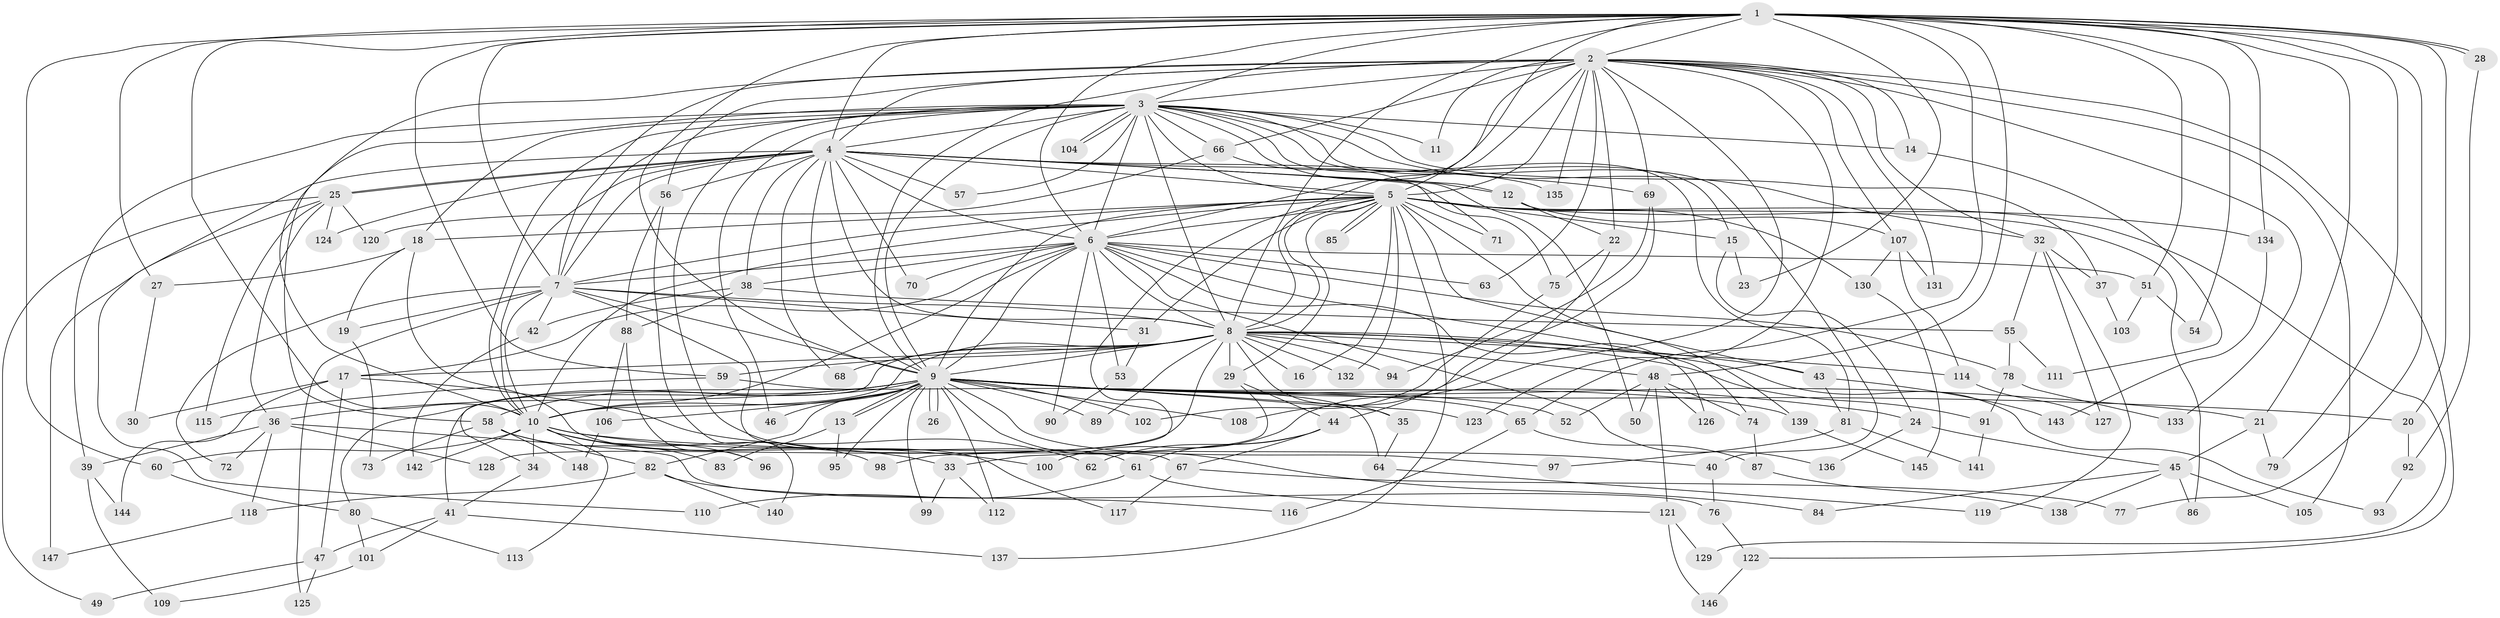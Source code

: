 // Generated by graph-tools (version 1.1) at 2025/44/03/09/25 04:44:55]
// undirected, 148 vertices, 321 edges
graph export_dot {
graph [start="1"]
  node [color=gray90,style=filled];
  1;
  2;
  3;
  4;
  5;
  6;
  7;
  8;
  9;
  10;
  11;
  12;
  13;
  14;
  15;
  16;
  17;
  18;
  19;
  20;
  21;
  22;
  23;
  24;
  25;
  26;
  27;
  28;
  29;
  30;
  31;
  32;
  33;
  34;
  35;
  36;
  37;
  38;
  39;
  40;
  41;
  42;
  43;
  44;
  45;
  46;
  47;
  48;
  49;
  50;
  51;
  52;
  53;
  54;
  55;
  56;
  57;
  58;
  59;
  60;
  61;
  62;
  63;
  64;
  65;
  66;
  67;
  68;
  69;
  70;
  71;
  72;
  73;
  74;
  75;
  76;
  77;
  78;
  79;
  80;
  81;
  82;
  83;
  84;
  85;
  86;
  87;
  88;
  89;
  90;
  91;
  92;
  93;
  94;
  95;
  96;
  97;
  98;
  99;
  100;
  101;
  102;
  103;
  104;
  105;
  106;
  107;
  108;
  109;
  110;
  111;
  112;
  113;
  114;
  115;
  116;
  117;
  118;
  119;
  120;
  121;
  122;
  123;
  124;
  125;
  126;
  127;
  128;
  129;
  130;
  131;
  132;
  133;
  134;
  135;
  136;
  137;
  138;
  139;
  140;
  141;
  142;
  143;
  144;
  145;
  146;
  147;
  148;
  1 -- 2;
  1 -- 3;
  1 -- 4;
  1 -- 5;
  1 -- 6;
  1 -- 7;
  1 -- 8;
  1 -- 9;
  1 -- 10;
  1 -- 20;
  1 -- 21;
  1 -- 23;
  1 -- 27;
  1 -- 28;
  1 -- 28;
  1 -- 48;
  1 -- 51;
  1 -- 54;
  1 -- 59;
  1 -- 60;
  1 -- 65;
  1 -- 77;
  1 -- 79;
  1 -- 134;
  2 -- 3;
  2 -- 4;
  2 -- 5;
  2 -- 6;
  2 -- 7;
  2 -- 8;
  2 -- 9;
  2 -- 10;
  2 -- 11;
  2 -- 14;
  2 -- 22;
  2 -- 32;
  2 -- 56;
  2 -- 63;
  2 -- 66;
  2 -- 69;
  2 -- 100;
  2 -- 105;
  2 -- 107;
  2 -- 122;
  2 -- 123;
  2 -- 131;
  2 -- 133;
  2 -- 135;
  3 -- 4;
  3 -- 5;
  3 -- 6;
  3 -- 7;
  3 -- 8;
  3 -- 9;
  3 -- 10;
  3 -- 11;
  3 -- 12;
  3 -- 14;
  3 -- 15;
  3 -- 18;
  3 -- 32;
  3 -- 37;
  3 -- 39;
  3 -- 40;
  3 -- 46;
  3 -- 57;
  3 -- 58;
  3 -- 61;
  3 -- 66;
  3 -- 81;
  3 -- 104;
  3 -- 104;
  4 -- 5;
  4 -- 6;
  4 -- 7;
  4 -- 8;
  4 -- 9;
  4 -- 10;
  4 -- 12;
  4 -- 25;
  4 -- 25;
  4 -- 38;
  4 -- 50;
  4 -- 56;
  4 -- 57;
  4 -- 68;
  4 -- 69;
  4 -- 70;
  4 -- 75;
  4 -- 110;
  4 -- 124;
  4 -- 135;
  5 -- 6;
  5 -- 7;
  5 -- 8;
  5 -- 9;
  5 -- 10;
  5 -- 15;
  5 -- 16;
  5 -- 18;
  5 -- 29;
  5 -- 31;
  5 -- 43;
  5 -- 71;
  5 -- 85;
  5 -- 85;
  5 -- 86;
  5 -- 98;
  5 -- 129;
  5 -- 130;
  5 -- 132;
  5 -- 134;
  5 -- 137;
  5 -- 139;
  6 -- 7;
  6 -- 8;
  6 -- 9;
  6 -- 10;
  6 -- 17;
  6 -- 38;
  6 -- 51;
  6 -- 53;
  6 -- 63;
  6 -- 70;
  6 -- 74;
  6 -- 78;
  6 -- 90;
  6 -- 126;
  6 -- 136;
  7 -- 8;
  7 -- 9;
  7 -- 10;
  7 -- 19;
  7 -- 31;
  7 -- 42;
  7 -- 67;
  7 -- 72;
  7 -- 125;
  8 -- 9;
  8 -- 10;
  8 -- 16;
  8 -- 17;
  8 -- 29;
  8 -- 34;
  8 -- 35;
  8 -- 43;
  8 -- 48;
  8 -- 59;
  8 -- 68;
  8 -- 89;
  8 -- 91;
  8 -- 93;
  8 -- 94;
  8 -- 114;
  8 -- 128;
  8 -- 132;
  9 -- 10;
  9 -- 13;
  9 -- 13;
  9 -- 20;
  9 -- 21;
  9 -- 24;
  9 -- 26;
  9 -- 26;
  9 -- 35;
  9 -- 36;
  9 -- 41;
  9 -- 46;
  9 -- 52;
  9 -- 58;
  9 -- 65;
  9 -- 80;
  9 -- 82;
  9 -- 84;
  9 -- 89;
  9 -- 95;
  9 -- 97;
  9 -- 99;
  9 -- 102;
  9 -- 106;
  9 -- 108;
  9 -- 112;
  9 -- 123;
  9 -- 139;
  10 -- 33;
  10 -- 34;
  10 -- 40;
  10 -- 60;
  10 -- 96;
  10 -- 98;
  10 -- 100;
  10 -- 113;
  10 -- 142;
  12 -- 22;
  12 -- 107;
  13 -- 83;
  13 -- 95;
  14 -- 111;
  15 -- 23;
  15 -- 24;
  17 -- 30;
  17 -- 47;
  17 -- 62;
  17 -- 144;
  18 -- 19;
  18 -- 27;
  18 -- 117;
  19 -- 73;
  20 -- 92;
  21 -- 45;
  21 -- 79;
  22 -- 44;
  22 -- 75;
  24 -- 45;
  24 -- 136;
  25 -- 36;
  25 -- 49;
  25 -- 115;
  25 -- 120;
  25 -- 124;
  25 -- 147;
  27 -- 30;
  28 -- 92;
  29 -- 33;
  29 -- 44;
  31 -- 53;
  32 -- 37;
  32 -- 55;
  32 -- 119;
  32 -- 127;
  33 -- 99;
  33 -- 112;
  34 -- 41;
  35 -- 64;
  36 -- 39;
  36 -- 72;
  36 -- 76;
  36 -- 118;
  36 -- 128;
  37 -- 103;
  38 -- 42;
  38 -- 55;
  38 -- 88;
  39 -- 109;
  39 -- 144;
  40 -- 76;
  41 -- 47;
  41 -- 101;
  41 -- 137;
  42 -- 142;
  43 -- 81;
  43 -- 143;
  44 -- 61;
  44 -- 62;
  44 -- 67;
  45 -- 84;
  45 -- 86;
  45 -- 105;
  45 -- 138;
  47 -- 49;
  47 -- 125;
  48 -- 50;
  48 -- 52;
  48 -- 74;
  48 -- 121;
  48 -- 126;
  51 -- 54;
  51 -- 103;
  53 -- 90;
  55 -- 78;
  55 -- 111;
  56 -- 88;
  56 -- 140;
  58 -- 73;
  58 -- 82;
  58 -- 83;
  58 -- 148;
  59 -- 64;
  59 -- 115;
  60 -- 80;
  61 -- 110;
  61 -- 121;
  64 -- 119;
  65 -- 87;
  65 -- 116;
  66 -- 71;
  66 -- 120;
  67 -- 77;
  67 -- 117;
  69 -- 94;
  69 -- 108;
  74 -- 87;
  75 -- 102;
  76 -- 122;
  78 -- 91;
  78 -- 133;
  80 -- 101;
  80 -- 113;
  81 -- 97;
  81 -- 141;
  82 -- 116;
  82 -- 118;
  82 -- 140;
  87 -- 138;
  88 -- 96;
  88 -- 106;
  91 -- 141;
  92 -- 93;
  101 -- 109;
  106 -- 148;
  107 -- 114;
  107 -- 130;
  107 -- 131;
  114 -- 127;
  118 -- 147;
  121 -- 129;
  121 -- 146;
  122 -- 146;
  130 -- 145;
  134 -- 143;
  139 -- 145;
}
